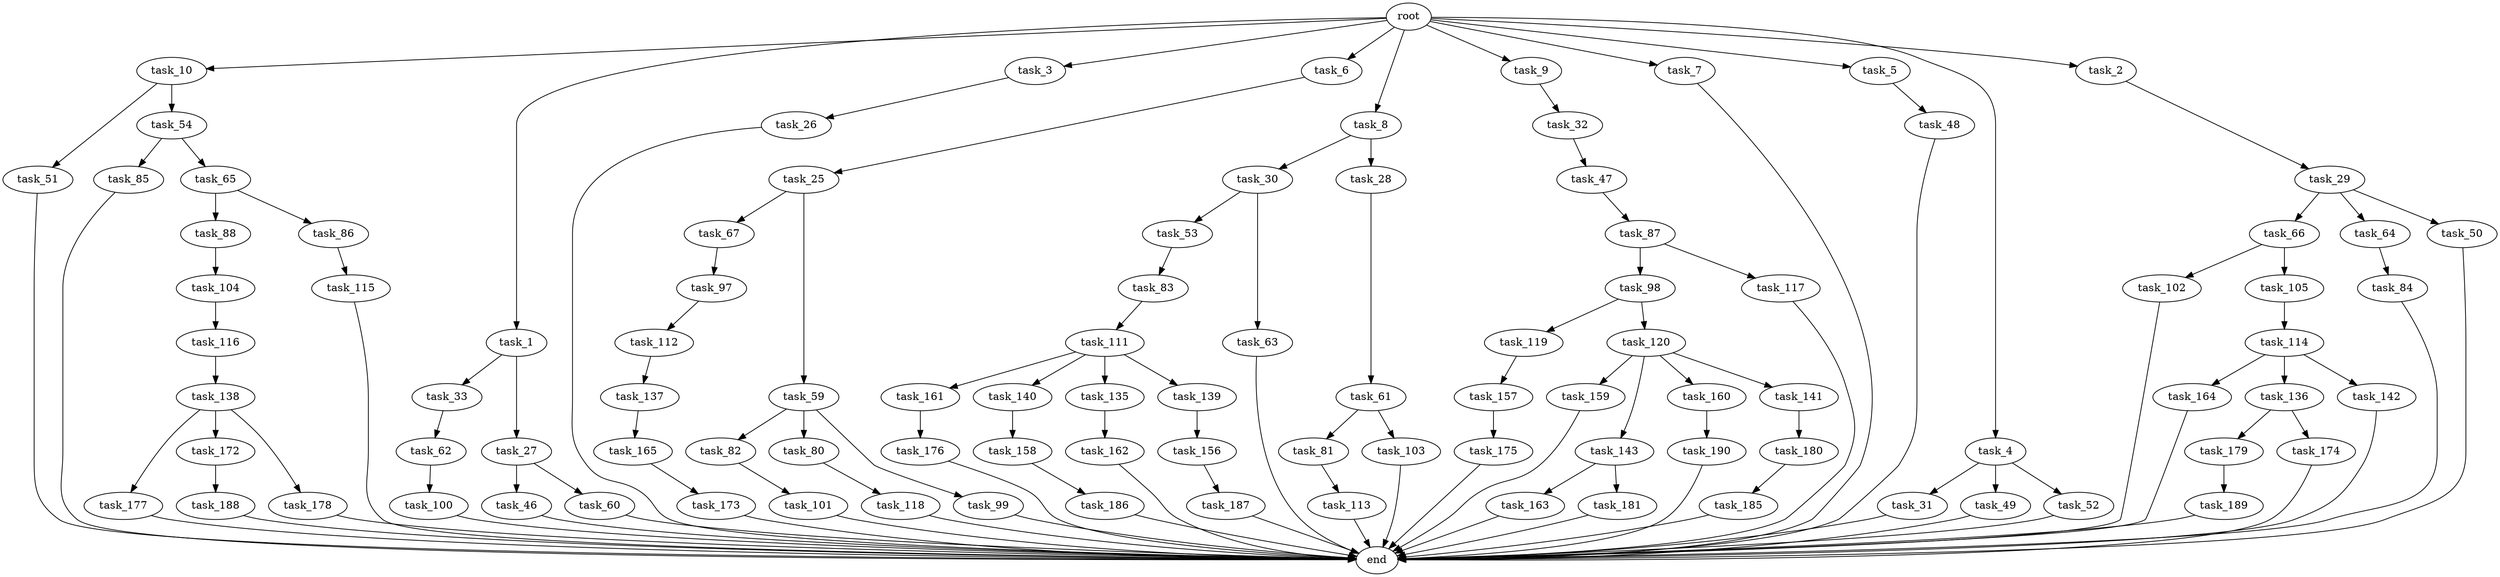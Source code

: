 digraph G {
  task_100 [size="214748364800.000000"];
  task_31 [size="34359738368.000000"];
  task_33 [size="695784701952.000000"];
  task_47 [size="420906795008.000000"];
  task_62 [size="549755813888.000000"];
  task_157 [size="137438953472.000000"];
  task_101 [size="137438953472.000000"];
  task_102 [size="77309411328.000000"];
  task_165 [size="858993459200.000000"];
  task_32 [size="695784701952.000000"];
  task_159 [size="695784701952.000000"];
  task_30 [size="214748364800.000000"];
  task_111 [size="549755813888.000000"];
  task_10 [size="1024.000000"];
  end [size="0.000000"];
  task_27 [size="695784701952.000000"];
  task_104 [size="137438953472.000000"];
  task_138 [size="695784701952.000000"];
  task_143 [size="695784701952.000000"];
  task_53 [size="214748364800.000000"];
  task_114 [size="695784701952.000000"];
  task_1 [size="1024.000000"];
  task_66 [size="77309411328.000000"];
  task_61 [size="420906795008.000000"];
  task_173 [size="137438953472.000000"];
  task_3 [size="1024.000000"];
  task_6 [size="1024.000000"];
  task_161 [size="695784701952.000000"];
  task_119 [size="858993459200.000000"];
  task_85 [size="695784701952.000000"];
  task_160 [size="695784701952.000000"];
  task_26 [size="137438953472.000000"];
  task_116 [size="309237645312.000000"];
  task_8 [size="1024.000000"];
  task_141 [size="695784701952.000000"];
  task_25 [size="549755813888.000000"];
  task_188 [size="309237645312.000000"];
  task_162 [size="34359738368.000000"];
  task_98 [size="137438953472.000000"];
  task_51 [size="420906795008.000000"];
  task_9 [size="1024.000000"];
  task_67 [size="34359738368.000000"];
  task_29 [size="214748364800.000000"];
  task_176 [size="34359738368.000000"];
  task_179 [size="549755813888.000000"];
  task_82 [size="214748364800.000000"];
  task_177 [size="309237645312.000000"];
  task_64 [size="77309411328.000000"];
  task_140 [size="695784701952.000000"];
  task_180 [size="549755813888.000000"];
  task_80 [size="214748364800.000000"];
  task_99 [size="214748364800.000000"];
  task_120 [size="858993459200.000000"];
  task_81 [size="77309411328.000000"];
  task_46 [size="137438953472.000000"];
  task_115 [size="309237645312.000000"];
  task_186 [size="214748364800.000000"];
  task_164 [size="34359738368.000000"];
  task_135 [size="695784701952.000000"];
  task_84 [size="137438953472.000000"];
  task_175 [size="549755813888.000000"];
  task_117 [size="137438953472.000000"];
  task_137 [size="858993459200.000000"];
  task_172 [size="309237645312.000000"];
  task_189 [size="77309411328.000000"];
  task_97 [size="420906795008.000000"];
  task_158 [size="77309411328.000000"];
  task_187 [size="214748364800.000000"];
  task_88 [size="214748364800.000000"];
  task_48 [size="137438953472.000000"];
  task_60 [size="137438953472.000000"];
  task_83 [size="309237645312.000000"];
  task_7 [size="1024.000000"];
  task_50 [size="77309411328.000000"];
  task_103 [size="77309411328.000000"];
  task_118 [size="695784701952.000000"];
  task_5 [size="1024.000000"];
  task_28 [size="214748364800.000000"];
  root [size="0.000000"];
  task_49 [size="34359738368.000000"];
  task_136 [size="34359738368.000000"];
  task_59 [size="34359738368.000000"];
  task_156 [size="309237645312.000000"];
  task_139 [size="695784701952.000000"];
  task_163 [size="420906795008.000000"];
  task_142 [size="34359738368.000000"];
  task_181 [size="420906795008.000000"];
  task_87 [size="309237645312.000000"];
  task_52 [size="34359738368.000000"];
  task_105 [size="77309411328.000000"];
  task_4 [size="1024.000000"];
  task_112 [size="214748364800.000000"];
  task_174 [size="549755813888.000000"];
  task_63 [size="214748364800.000000"];
  task_190 [size="549755813888.000000"];
  task_185 [size="77309411328.000000"];
  task_86 [size="214748364800.000000"];
  task_2 [size="1024.000000"];
  task_178 [size="309237645312.000000"];
  task_113 [size="549755813888.000000"];
  task_54 [size="420906795008.000000"];
  task_65 [size="695784701952.000000"];

  task_100 -> end [size="1.000000"];
  task_31 -> end [size="1.000000"];
  task_33 -> task_62 [size="536870912.000000"];
  task_47 -> task_87 [size="301989888.000000"];
  task_62 -> task_100 [size="209715200.000000"];
  task_157 -> task_175 [size="536870912.000000"];
  task_101 -> end [size="1.000000"];
  task_102 -> end [size="1.000000"];
  task_165 -> task_173 [size="134217728.000000"];
  task_32 -> task_47 [size="411041792.000000"];
  task_159 -> end [size="1.000000"];
  task_30 -> task_53 [size="209715200.000000"];
  task_30 -> task_63 [size="209715200.000000"];
  task_111 -> task_135 [size="679477248.000000"];
  task_111 -> task_139 [size="679477248.000000"];
  task_111 -> task_140 [size="679477248.000000"];
  task_111 -> task_161 [size="679477248.000000"];
  task_10 -> task_51 [size="411041792.000000"];
  task_10 -> task_54 [size="411041792.000000"];
  task_27 -> task_46 [size="134217728.000000"];
  task_27 -> task_60 [size="134217728.000000"];
  task_104 -> task_116 [size="301989888.000000"];
  task_138 -> task_177 [size="301989888.000000"];
  task_138 -> task_172 [size="301989888.000000"];
  task_138 -> task_178 [size="301989888.000000"];
  task_143 -> task_163 [size="411041792.000000"];
  task_143 -> task_181 [size="411041792.000000"];
  task_53 -> task_83 [size="301989888.000000"];
  task_114 -> task_142 [size="33554432.000000"];
  task_114 -> task_136 [size="33554432.000000"];
  task_114 -> task_164 [size="33554432.000000"];
  task_1 -> task_27 [size="679477248.000000"];
  task_1 -> task_33 [size="679477248.000000"];
  task_66 -> task_105 [size="75497472.000000"];
  task_66 -> task_102 [size="75497472.000000"];
  task_61 -> task_103 [size="75497472.000000"];
  task_61 -> task_81 [size="75497472.000000"];
  task_173 -> end [size="1.000000"];
  task_3 -> task_26 [size="134217728.000000"];
  task_6 -> task_25 [size="536870912.000000"];
  task_161 -> task_176 [size="33554432.000000"];
  task_119 -> task_157 [size="134217728.000000"];
  task_85 -> end [size="1.000000"];
  task_160 -> task_190 [size="536870912.000000"];
  task_26 -> end [size="1.000000"];
  task_116 -> task_138 [size="679477248.000000"];
  task_8 -> task_30 [size="209715200.000000"];
  task_8 -> task_28 [size="209715200.000000"];
  task_141 -> task_180 [size="536870912.000000"];
  task_25 -> task_67 [size="33554432.000000"];
  task_25 -> task_59 [size="33554432.000000"];
  task_188 -> end [size="1.000000"];
  task_162 -> end [size="1.000000"];
  task_98 -> task_119 [size="838860800.000000"];
  task_98 -> task_120 [size="838860800.000000"];
  task_51 -> end [size="1.000000"];
  task_9 -> task_32 [size="679477248.000000"];
  task_67 -> task_97 [size="411041792.000000"];
  task_29 -> task_64 [size="75497472.000000"];
  task_29 -> task_50 [size="75497472.000000"];
  task_29 -> task_66 [size="75497472.000000"];
  task_176 -> end [size="1.000000"];
  task_179 -> task_189 [size="75497472.000000"];
  task_82 -> task_101 [size="134217728.000000"];
  task_177 -> end [size="1.000000"];
  task_64 -> task_84 [size="134217728.000000"];
  task_140 -> task_158 [size="75497472.000000"];
  task_180 -> task_185 [size="75497472.000000"];
  task_80 -> task_118 [size="679477248.000000"];
  task_99 -> end [size="1.000000"];
  task_120 -> task_143 [size="679477248.000000"];
  task_120 -> task_141 [size="679477248.000000"];
  task_120 -> task_159 [size="679477248.000000"];
  task_120 -> task_160 [size="679477248.000000"];
  task_81 -> task_113 [size="536870912.000000"];
  task_46 -> end [size="1.000000"];
  task_115 -> end [size="1.000000"];
  task_186 -> end [size="1.000000"];
  task_164 -> end [size="1.000000"];
  task_135 -> task_162 [size="33554432.000000"];
  task_84 -> end [size="1.000000"];
  task_175 -> end [size="1.000000"];
  task_117 -> end [size="1.000000"];
  task_137 -> task_165 [size="838860800.000000"];
  task_172 -> task_188 [size="301989888.000000"];
  task_189 -> end [size="1.000000"];
  task_97 -> task_112 [size="209715200.000000"];
  task_158 -> task_186 [size="209715200.000000"];
  task_187 -> end [size="1.000000"];
  task_88 -> task_104 [size="134217728.000000"];
  task_48 -> end [size="1.000000"];
  task_60 -> end [size="1.000000"];
  task_83 -> task_111 [size="536870912.000000"];
  task_7 -> end [size="1.000000"];
  task_50 -> end [size="1.000000"];
  task_103 -> end [size="1.000000"];
  task_118 -> end [size="1.000000"];
  task_5 -> task_48 [size="134217728.000000"];
  task_28 -> task_61 [size="411041792.000000"];
  root -> task_9 [size="1.000000"];
  root -> task_5 [size="1.000000"];
  root -> task_7 [size="1.000000"];
  root -> task_10 [size="1.000000"];
  root -> task_2 [size="1.000000"];
  root -> task_1 [size="1.000000"];
  root -> task_8 [size="1.000000"];
  root -> task_4 [size="1.000000"];
  root -> task_3 [size="1.000000"];
  root -> task_6 [size="1.000000"];
  task_49 -> end [size="1.000000"];
  task_136 -> task_174 [size="536870912.000000"];
  task_136 -> task_179 [size="536870912.000000"];
  task_59 -> task_99 [size="209715200.000000"];
  task_59 -> task_82 [size="209715200.000000"];
  task_59 -> task_80 [size="209715200.000000"];
  task_156 -> task_187 [size="209715200.000000"];
  task_139 -> task_156 [size="301989888.000000"];
  task_163 -> end [size="1.000000"];
  task_142 -> end [size="1.000000"];
  task_181 -> end [size="1.000000"];
  task_87 -> task_117 [size="134217728.000000"];
  task_87 -> task_98 [size="134217728.000000"];
  task_52 -> end [size="1.000000"];
  task_105 -> task_114 [size="679477248.000000"];
  task_4 -> task_31 [size="33554432.000000"];
  task_4 -> task_49 [size="33554432.000000"];
  task_4 -> task_52 [size="33554432.000000"];
  task_112 -> task_137 [size="838860800.000000"];
  task_174 -> end [size="1.000000"];
  task_63 -> end [size="1.000000"];
  task_190 -> end [size="1.000000"];
  task_185 -> end [size="1.000000"];
  task_86 -> task_115 [size="301989888.000000"];
  task_2 -> task_29 [size="209715200.000000"];
  task_178 -> end [size="1.000000"];
  task_113 -> end [size="1.000000"];
  task_54 -> task_85 [size="679477248.000000"];
  task_54 -> task_65 [size="679477248.000000"];
  task_65 -> task_88 [size="209715200.000000"];
  task_65 -> task_86 [size="209715200.000000"];
}
